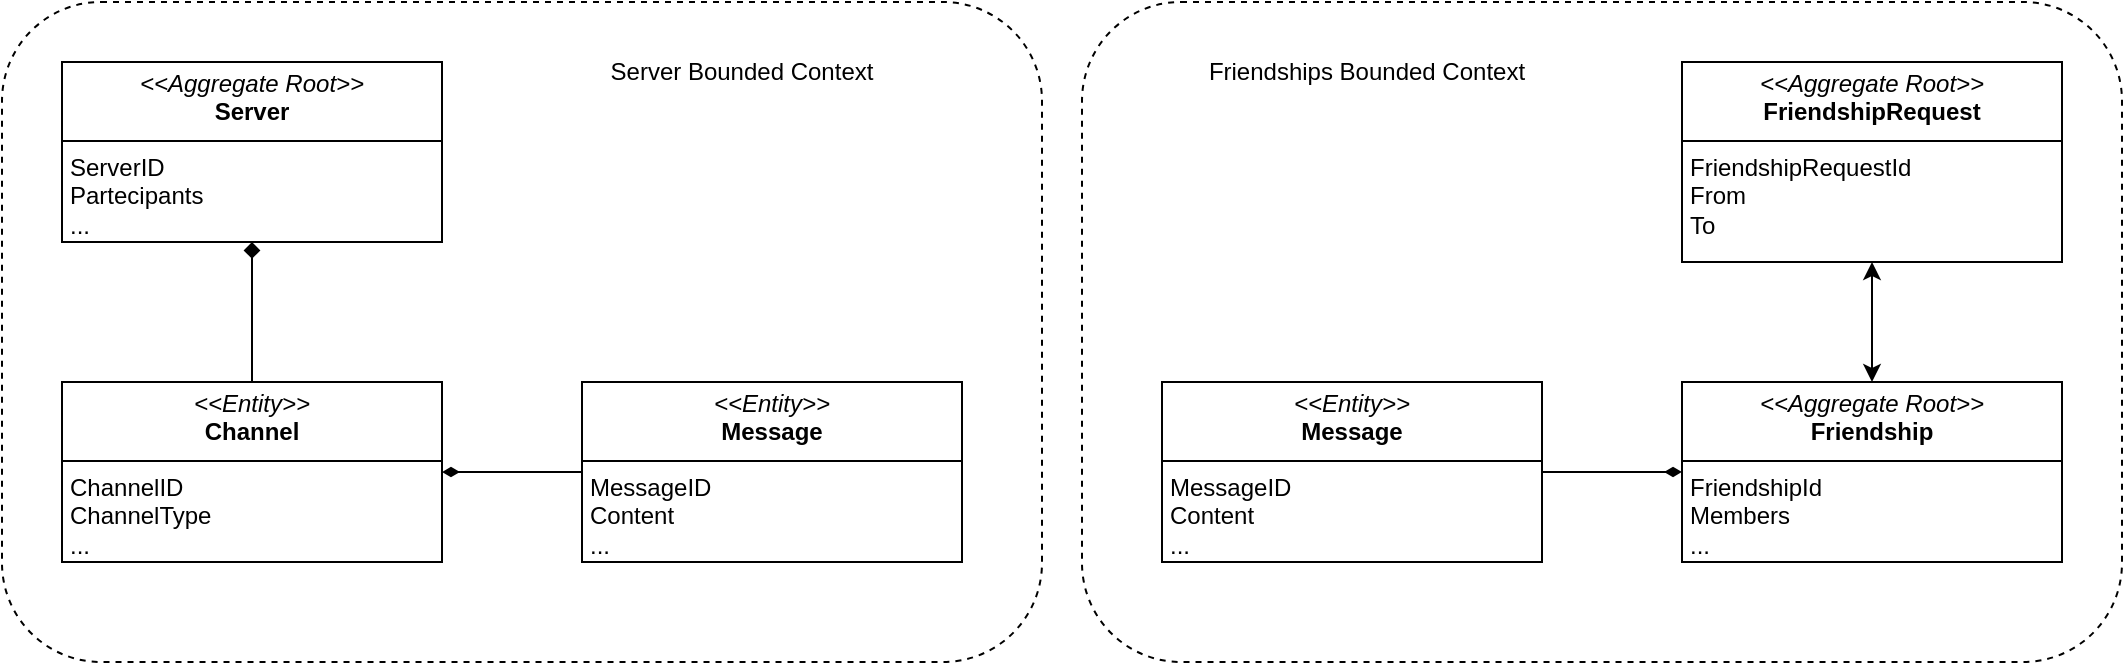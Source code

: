 <mxfile version="24.6.2" type="github">
  <diagram name="Page-1" id="tkQB1AEBgv_wcHBzLUIK">
    <mxGraphModel dx="1110" dy="912" grid="1" gridSize="10" guides="1" tooltips="1" connect="1" arrows="1" fold="1" page="1" pageScale="1" pageWidth="850" pageHeight="1100" math="0" shadow="0">
      <root>
        <mxCell id="0" />
        <mxCell id="1" parent="0" />
        <mxCell id="8jgpT3Tyx8E5zrP-pSie-7" value="" style="rounded=1;whiteSpace=wrap;html=1;dashed=1;" parent="1" vertex="1">
          <mxGeometry x="60" y="140" width="520" height="330" as="geometry" />
        </mxCell>
        <mxCell id="8jgpT3Tyx8E5zrP-pSie-1" value="&lt;p style=&quot;margin:0px;margin-top:4px;text-align:center;&quot;&gt;&lt;i&gt;&amp;lt;&amp;lt;Aggregate Root&amp;gt;&amp;gt;&lt;/i&gt;&lt;br&gt;&lt;b&gt;Server&lt;/b&gt;&lt;/p&gt;&lt;hr size=&quot;1&quot; style=&quot;border-style:solid;&quot;&gt;&lt;p style=&quot;margin:0px;margin-left:4px;&quot;&gt;ServerID&lt;/p&gt;&lt;p style=&quot;margin:0px;margin-left:4px;&quot;&gt;Partecipants&lt;/p&gt;&lt;p style=&quot;margin:0px;margin-left:4px;&quot;&gt;...&lt;/p&gt;" style="verticalAlign=top;align=left;overflow=fill;html=1;whiteSpace=wrap;" parent="1" vertex="1">
          <mxGeometry x="90" y="170" width="190" height="90" as="geometry" />
        </mxCell>
        <mxCell id="8jgpT3Tyx8E5zrP-pSie-4" value="" style="edgeStyle=orthogonalEdgeStyle;rounded=0;orthogonalLoop=1;jettySize=auto;html=1;endArrow=diamond;endFill=1;" parent="1" source="8jgpT3Tyx8E5zrP-pSie-3" target="8jgpT3Tyx8E5zrP-pSie-1" edge="1">
          <mxGeometry relative="1" as="geometry" />
        </mxCell>
        <mxCell id="8jgpT3Tyx8E5zrP-pSie-3" value="&lt;p style=&quot;margin:0px;margin-top:4px;text-align:center;&quot;&gt;&lt;i&gt;&amp;lt;&amp;lt;Entity&amp;gt;&amp;gt;&lt;/i&gt;&lt;br&gt;&lt;b&gt;Channel&lt;/b&gt;&lt;/p&gt;&lt;hr size=&quot;1&quot; style=&quot;border-style:solid;&quot;&gt;&lt;p style=&quot;margin:0px;margin-left:4px;&quot;&gt;ChannelID&lt;/p&gt;&lt;p style=&quot;margin:0px;margin-left:4px;&quot;&gt;ChannelType&lt;/p&gt;&lt;p style=&quot;margin:0px;margin-left:4px;&quot;&gt;...&lt;/p&gt;" style="verticalAlign=top;align=left;overflow=fill;html=1;whiteSpace=wrap;" parent="1" vertex="1">
          <mxGeometry x="90" y="330" width="190" height="90" as="geometry" />
        </mxCell>
        <mxCell id="8jgpT3Tyx8E5zrP-pSie-6" value="" style="edgeStyle=orthogonalEdgeStyle;rounded=0;orthogonalLoop=1;jettySize=auto;html=1;endArrow=diamondThin;endFill=1;" parent="1" source="8jgpT3Tyx8E5zrP-pSie-5" target="8jgpT3Tyx8E5zrP-pSie-3" edge="1">
          <mxGeometry relative="1" as="geometry" />
        </mxCell>
        <mxCell id="8jgpT3Tyx8E5zrP-pSie-5" value="&lt;p style=&quot;margin:0px;margin-top:4px;text-align:center;&quot;&gt;&lt;i&gt;&amp;lt;&amp;lt;Entity&amp;gt;&amp;gt;&lt;/i&gt;&lt;br&gt;&lt;b&gt;Message&lt;/b&gt;&lt;/p&gt;&lt;hr size=&quot;1&quot; style=&quot;border-style:solid;&quot;&gt;&lt;p style=&quot;margin:0px;margin-left:4px;&quot;&gt;MessageID&lt;/p&gt;&lt;p style=&quot;margin:0px;margin-left:4px;&quot;&gt;Content&lt;/p&gt;&lt;p style=&quot;margin:0px;margin-left:4px;&quot;&gt;...&lt;/p&gt;" style="verticalAlign=top;align=left;overflow=fill;html=1;whiteSpace=wrap;" parent="1" vertex="1">
          <mxGeometry x="350" y="330" width="190" height="90" as="geometry" />
        </mxCell>
        <mxCell id="8jgpT3Tyx8E5zrP-pSie-8" value="Server Bounded Context" style="text;html=1;align=center;verticalAlign=middle;whiteSpace=wrap;rounded=0;" parent="1" vertex="1">
          <mxGeometry x="360" y="160" width="140" height="30" as="geometry" />
        </mxCell>
        <mxCell id="8jgpT3Tyx8E5zrP-pSie-9" value="" style="rounded=1;whiteSpace=wrap;html=1;dashed=1;" parent="1" vertex="1">
          <mxGeometry x="600" y="140" width="520" height="330" as="geometry" />
        </mxCell>
        <mxCell id="rSv96SqV-0SLtbvaQxN7-3" value="" style="edgeStyle=orthogonalEdgeStyle;rounded=0;orthogonalLoop=1;jettySize=auto;html=1;startArrow=classic;startFill=1;" edge="1" parent="1" source="8jgpT3Tyx8E5zrP-pSie-10" target="8jgpT3Tyx8E5zrP-pSie-12">
          <mxGeometry relative="1" as="geometry" />
        </mxCell>
        <mxCell id="8jgpT3Tyx8E5zrP-pSie-10" value="&lt;p style=&quot;margin:0px;margin-top:4px;text-align:center;&quot;&gt;&lt;i&gt;&amp;lt;&amp;lt;Aggregate Root&amp;gt;&amp;gt;&lt;/i&gt;&lt;br&gt;&lt;b&gt;FriendshipRequest&lt;/b&gt;&lt;/p&gt;&lt;hr size=&quot;1&quot; style=&quot;border-style:solid;&quot;&gt;&lt;p style=&quot;margin:0px;margin-left:4px;&quot;&gt;FriendshipRequestId&lt;/p&gt;&lt;p style=&quot;margin:0px;margin-left:4px;&quot;&gt;From&lt;/p&gt;&lt;p style=&quot;margin:0px;margin-left:4px;&quot;&gt;To&lt;/p&gt;&lt;p style=&quot;margin:0px;margin-left:4px;&quot;&gt;&lt;br&gt;&lt;/p&gt;" style="verticalAlign=top;align=left;overflow=fill;html=1;whiteSpace=wrap;" parent="1" vertex="1">
          <mxGeometry x="900" y="170" width="190" height="100" as="geometry" />
        </mxCell>
        <mxCell id="8jgpT3Tyx8E5zrP-pSie-12" value="&lt;p style=&quot;margin:0px;margin-top:4px;text-align:center;&quot;&gt;&lt;i&gt;&amp;lt;&amp;lt;Aggregate Root&amp;gt;&amp;gt;&lt;/i&gt;&lt;br&gt;&lt;b&gt;Friendship&lt;/b&gt;&lt;/p&gt;&lt;hr size=&quot;1&quot; style=&quot;border-style:solid;&quot;&gt;&lt;p style=&quot;margin:0px;margin-left:4px;&quot;&gt;FriendshipId&lt;/p&gt;&lt;p style=&quot;margin:0px;margin-left:4px;&quot;&gt;Members&lt;/p&gt;&lt;p style=&quot;margin:0px;margin-left:4px;&quot;&gt;...&lt;/p&gt;" style="verticalAlign=top;align=left;overflow=fill;html=1;whiteSpace=wrap;" parent="1" vertex="1">
          <mxGeometry x="900" y="330" width="190" height="90" as="geometry" />
        </mxCell>
        <mxCell id="8jgpT3Tyx8E5zrP-pSie-13" value="" style="edgeStyle=orthogonalEdgeStyle;rounded=0;orthogonalLoop=1;jettySize=auto;html=1;endArrow=diamondThin;endFill=1;" parent="1" source="8jgpT3Tyx8E5zrP-pSie-14" target="8jgpT3Tyx8E5zrP-pSie-12" edge="1">
          <mxGeometry relative="1" as="geometry" />
        </mxCell>
        <mxCell id="8jgpT3Tyx8E5zrP-pSie-14" value="&lt;p style=&quot;margin:0px;margin-top:4px;text-align:center;&quot;&gt;&lt;i&gt;&amp;lt;&amp;lt;Entity&amp;gt;&amp;gt;&lt;/i&gt;&lt;br&gt;&lt;b&gt;Message&lt;/b&gt;&lt;/p&gt;&lt;hr size=&quot;1&quot; style=&quot;border-style:solid;&quot;&gt;&lt;p style=&quot;margin:0px;margin-left:4px;&quot;&gt;MessageID&lt;/p&gt;&lt;p style=&quot;margin:0px;margin-left:4px;&quot;&gt;Content&lt;/p&gt;&lt;p style=&quot;margin:0px;margin-left:4px;&quot;&gt;...&lt;/p&gt;" style="verticalAlign=top;align=left;overflow=fill;html=1;whiteSpace=wrap;" parent="1" vertex="1">
          <mxGeometry x="640" y="330" width="190" height="90" as="geometry" />
        </mxCell>
        <mxCell id="8jgpT3Tyx8E5zrP-pSie-15" value="Friendships Bounded Context" style="text;html=1;align=center;verticalAlign=middle;whiteSpace=wrap;rounded=0;" parent="1" vertex="1">
          <mxGeometry x="655" y="160" width="175" height="30" as="geometry" />
        </mxCell>
      </root>
    </mxGraphModel>
  </diagram>
</mxfile>

